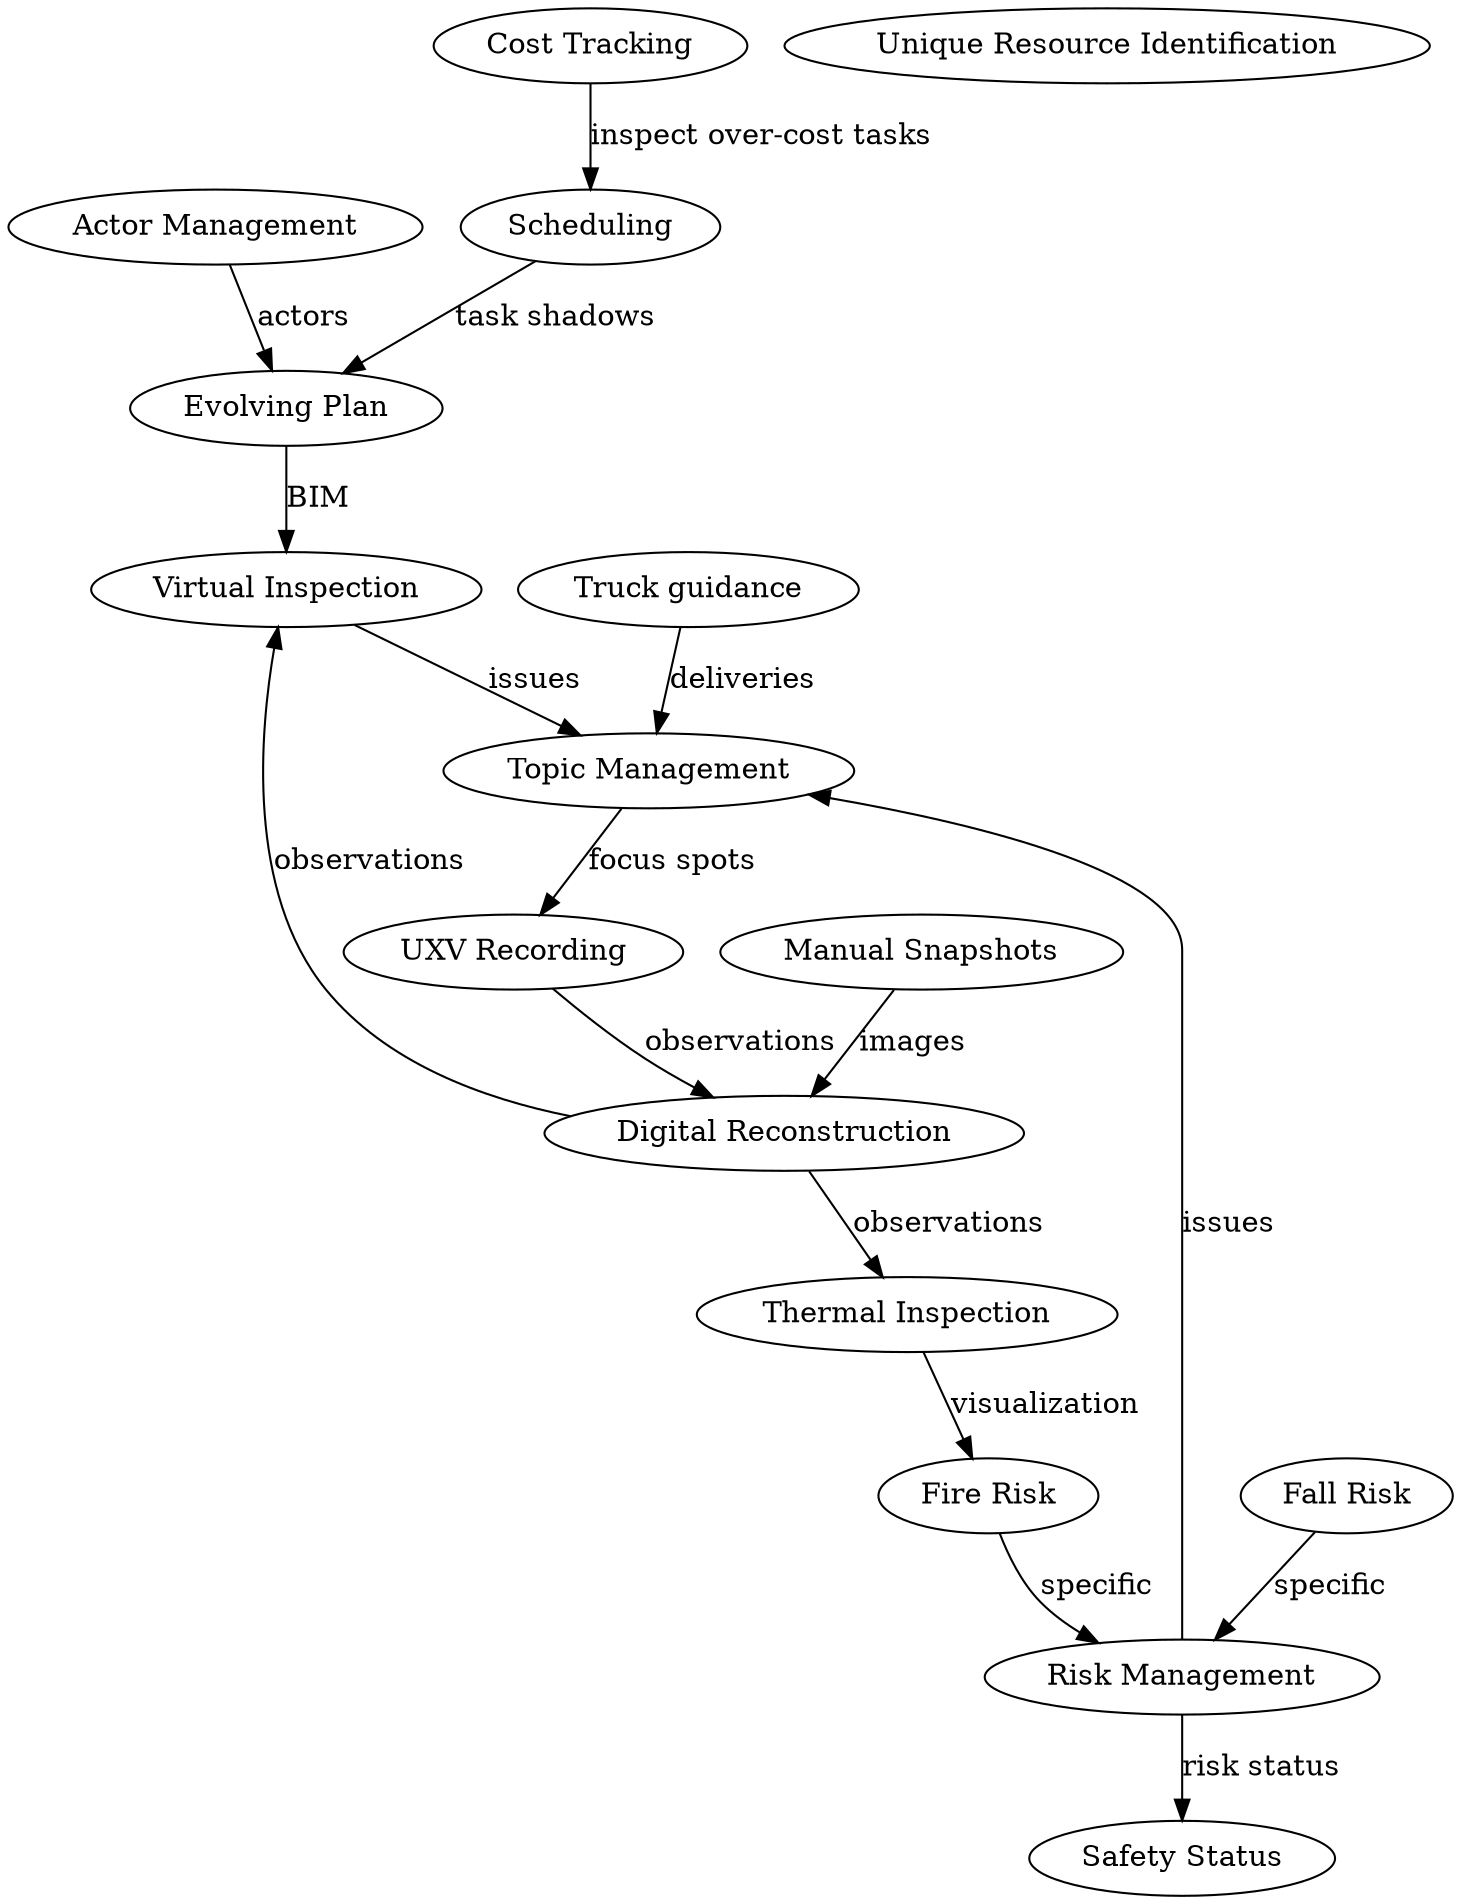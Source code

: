 digraph G {
    node0 [href="actor_management/scenario.html", label="Actor Management"]
    node1 [href="cost_tracking/scenario.html", label="Cost Tracking"]
    node2 [href="digital_reconstruction/scenario.html", label="Digital Reconstruction"]
    node3 [href="evolving_plan/scenario.html", label="Evolving Plan"]
    node4 [href="fall_risk/scenario.html", label="Fall Risk"]
    node5 [href="fire_risk/scenario.html", label="Fire Risk"]
    node6 [href="manual_snapshots/scenario.html", label="Manual Snapshots"]
    node7 [href="risk_management/scenario.html", label="Risk Management"]
    node8 [href="safety_status/scenario.html", label="Safety Status"]
    node9 [href="scheduling/scenario.html", label="Scheduling"]
    node10 [href="thermal_inspection/scenario.html", label="Thermal Inspection"]
    node11 [href="topic_management/scenario.html", label="Topic Management"]
    node12 [href="truck_guidance/scenario.html", label="Truck guidance"]
    node13 [href="unique_resource_identification/scenario.html", label="Unique Resource Identification"]
    node14 [href="uxv_recording/scenario.html", label="UXV Recording"]
    node15 [href="virtual_inspection/scenario.html", label="Virtual Inspection"]

    
    node0 -> node3 [label="actors"]
    node1 -> node9 [label="inspect over-cost tasks"]
    node2 -> node15 [label="observations"]
    node2 -> node10 [label="observations"]
    node3 -> node15 [label="BIM"]
    node4 -> node7 [label="specific"]
    node5 -> node7 [label="specific"]
    node6 -> node2 [label="images"]
    node7 -> node11 [label="issues"]
    node7 -> node8 [label="risk status"]
    node9 -> node3 [label="task shadows"]
    node10 -> node5 [label="visualization"]
    node11 -> node14 [label="focus spots"]
    node12 -> node11 [label="deliveries"]
    node14 -> node2 [label="observations"]
    node15 -> node11 [label="issues"]

}